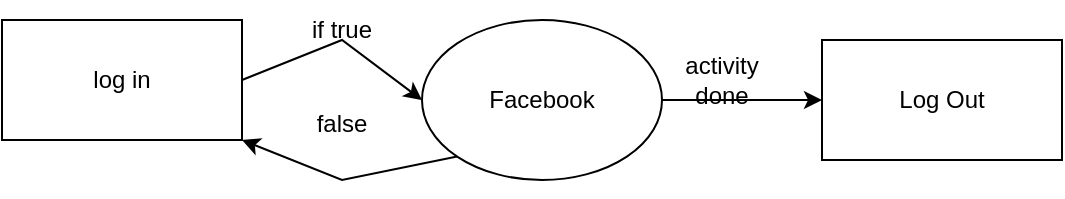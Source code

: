 <mxfile version="21.1.4" type="github">
  <diagram name="Page-1" id="yUA4GNO0Br_T6sKygR88">
    <mxGraphModel dx="903" dy="521" grid="1" gridSize="10" guides="1" tooltips="1" connect="1" arrows="1" fold="1" page="1" pageScale="1" pageWidth="827" pageHeight="1169" math="0" shadow="0">
      <root>
        <mxCell id="0" />
        <mxCell id="1" parent="0" />
        <mxCell id="0TxOIPRUI3mD-qRUWiYT-1" value="log in" style="rounded=0;whiteSpace=wrap;html=1;" parent="1" vertex="1">
          <mxGeometry x="70" y="200" width="120" height="60" as="geometry" />
        </mxCell>
        <mxCell id="0TxOIPRUI3mD-qRUWiYT-2" value="" style="endArrow=classic;html=1;rounded=0;exitX=1;exitY=0.5;exitDx=0;exitDy=0;" parent="1" source="0TxOIPRUI3mD-qRUWiYT-1" edge="1">
          <mxGeometry width="50" height="50" relative="1" as="geometry">
            <mxPoint x="390" y="320" as="sourcePoint" />
            <mxPoint x="280" y="240" as="targetPoint" />
            <Array as="points">
              <mxPoint x="240" y="210" />
            </Array>
          </mxGeometry>
        </mxCell>
        <mxCell id="0TxOIPRUI3mD-qRUWiYT-3" value="Facebook" style="ellipse;whiteSpace=wrap;html=1;" parent="1" vertex="1">
          <mxGeometry x="280" y="200" width="120" height="80" as="geometry" />
        </mxCell>
        <mxCell id="0TxOIPRUI3mD-qRUWiYT-4" value="Log Out" style="rounded=0;whiteSpace=wrap;html=1;" parent="1" vertex="1">
          <mxGeometry x="480" y="210" width="120" height="60" as="geometry" />
        </mxCell>
        <mxCell id="0TxOIPRUI3mD-qRUWiYT-5" value="" style="endArrow=classic;html=1;rounded=0;entryX=0;entryY=0.5;entryDx=0;entryDy=0;" parent="1" target="0TxOIPRUI3mD-qRUWiYT-4" edge="1">
          <mxGeometry width="50" height="50" relative="1" as="geometry">
            <mxPoint x="400" y="240" as="sourcePoint" />
            <mxPoint x="450" y="190" as="targetPoint" />
          </mxGeometry>
        </mxCell>
        <mxCell id="tlTnWSwaewsMPcz6Y2Jb-3" value="activity done&lt;br&gt;" style="text;html=1;strokeColor=none;fillColor=none;align=center;verticalAlign=middle;whiteSpace=wrap;rounded=0;" vertex="1" parent="1">
          <mxGeometry x="400" y="215" width="60" height="30" as="geometry" />
        </mxCell>
        <mxCell id="tlTnWSwaewsMPcz6Y2Jb-4" value="if true" style="text;html=1;strokeColor=none;fillColor=none;align=center;verticalAlign=middle;whiteSpace=wrap;rounded=0;" vertex="1" parent="1">
          <mxGeometry x="210" y="190" width="60" height="30" as="geometry" />
        </mxCell>
        <mxCell id="tlTnWSwaewsMPcz6Y2Jb-6" value="" style="endArrow=classic;html=1;rounded=0;entryX=1;entryY=1;entryDx=0;entryDy=0;exitX=0;exitY=1;exitDx=0;exitDy=0;" edge="1" parent="1" source="0TxOIPRUI3mD-qRUWiYT-3" target="0TxOIPRUI3mD-qRUWiYT-1">
          <mxGeometry width="50" height="50" relative="1" as="geometry">
            <mxPoint x="298" y="268" as="sourcePoint" />
            <mxPoint x="190" y="260" as="targetPoint" />
            <Array as="points">
              <mxPoint x="240" y="280" />
            </Array>
          </mxGeometry>
        </mxCell>
        <mxCell id="tlTnWSwaewsMPcz6Y2Jb-5" value="false" style="text;html=1;strokeColor=none;fillColor=none;align=center;verticalAlign=middle;whiteSpace=wrap;rounded=0;" vertex="1" parent="1">
          <mxGeometry x="210" y="237" width="60" height="30" as="geometry" />
        </mxCell>
      </root>
    </mxGraphModel>
  </diagram>
</mxfile>
